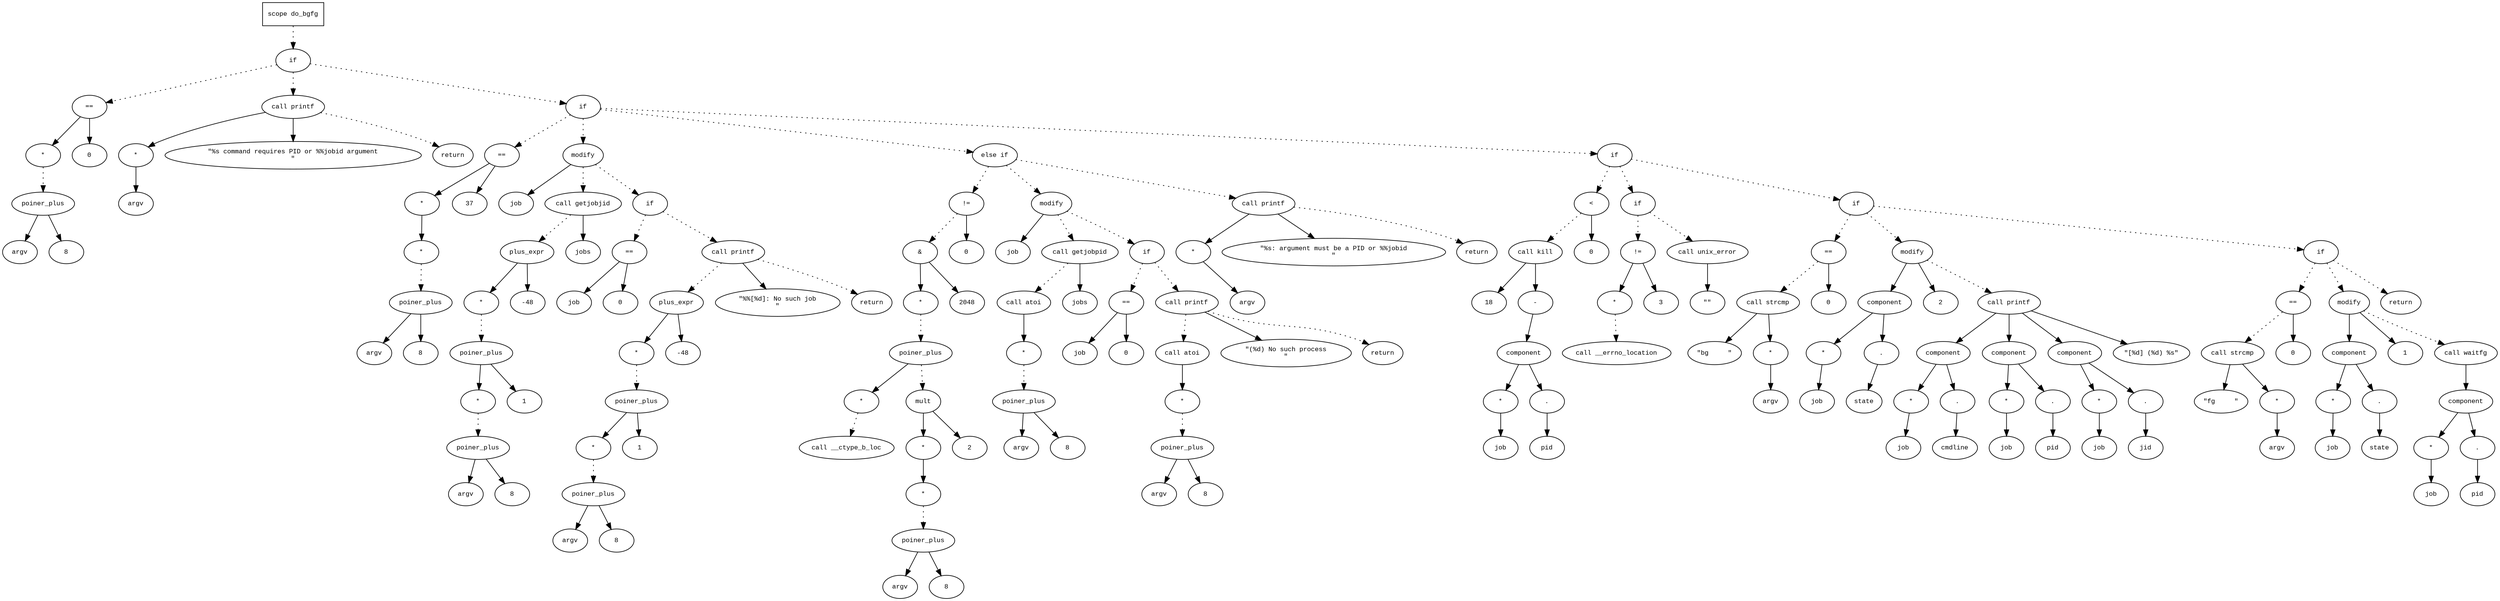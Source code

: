 digraph AST {
  graph [fontname="Times New Roman",fontsize=10];
  node  [fontname="Courier New",fontsize=10];
  edge  [fontname="Times New Roman",fontsize=10];

  node1 [label="scope do_bgfg",shape=box];
  node2 [label="if",shape=ellipse];
  node1 -> node2 [style=dotted];
  node3 [label="==",shape=ellipse];
  node4 [label="*",shape=ellipse];
  node5 [label="poiner_plus",shape=ellipse];
  node6 [label="argv",shape=ellipse];
  node5 -> node6;
  node7 [label="8",shape=ellipse];
  node5 -> node7;
  node4 -> node5 [style=dotted];
  node3 -> node4;
  node8 [label="0",shape=ellipse];
  node3 -> node8;
  node2 -> node3 [style=dotted];
  node9 [label="call printf",shape=ellipse];
  node10 [label="*",shape=ellipse];
  node11 [label="argv",shape=ellipse];
  node10 -> node11;
  node9 -> node10;
  node12 [label="\"%s command requires PID or %%jobid argument
\"",shape=ellipse];
  node9 -> node12;
  node2 -> node9 [style=dotted];
  node13 [label="return",shape=ellipse];
  node9 -> node13 [style=dotted];
  node14 [label="if",shape=ellipse];
  node2 -> node14 [style=dotted];
  node15 [label="==",shape=ellipse];
  node16 [label="*",shape=ellipse];
  node17 [label="*",shape=ellipse];
  node18 [label="poiner_plus",shape=ellipse];
  node19 [label="argv",shape=ellipse];
  node18 -> node19;
  node20 [label="8",shape=ellipse];
  node18 -> node20;
  node17 -> node18 [style=dotted];
  node16 -> node17;
  node15 -> node16;
  node21 [label="37",shape=ellipse];
  node15 -> node21;
  node14 -> node15 [style=dotted];
  node22 [label="modify",shape=ellipse];
  node23 [label="job",shape=ellipse];
  node22 -> node23;
  node24 [label="call getjobjid",shape=ellipse];
  node25 [label="plus_expr",shape=ellipse];
  node26 [label="*",shape=ellipse];
  node27 [label="poiner_plus",shape=ellipse];
  node28 [label="*",shape=ellipse];
  node29 [label="poiner_plus",shape=ellipse];
  node30 [label="argv",shape=ellipse];
  node29 -> node30;
  node31 [label="8",shape=ellipse];
  node29 -> node31;
  node28 -> node29 [style=dotted];
  node27 -> node28;
  node32 [label="1",shape=ellipse];
  node27 -> node32;
  node26 -> node27 [style=dotted];
  node25 -> node26;
  node33 [label="-48",shape=ellipse];
  node25 -> node33;
  node24 -> node25 [style=dotted];
  node34 [label="jobs",shape=ellipse];
  node24 -> node34;
  node22 -> node24 [style=dotted];
  node14 -> node22 [style=dotted];
  node35 [label="if",shape=ellipse];
  node22 -> node35 [style=dotted];
  node36 [label="==",shape=ellipse];
  node37 [label="job",shape=ellipse];
  node36 -> node37;
  node38 [label="0",shape=ellipse];
  node36 -> node38;
  node35 -> node36 [style=dotted];
  node39 [label="call printf",shape=ellipse];
  node40 [label="plus_expr",shape=ellipse];
  node41 [label="*",shape=ellipse];
  node42 [label="poiner_plus",shape=ellipse];
  node43 [label="*",shape=ellipse];
  node44 [label="poiner_plus",shape=ellipse];
  node45 [label="argv",shape=ellipse];
  node44 -> node45;
  node46 [label="8",shape=ellipse];
  node44 -> node46;
  node43 -> node44 [style=dotted];
  node42 -> node43;
  node47 [label="1",shape=ellipse];
  node42 -> node47;
  node41 -> node42 [style=dotted];
  node40 -> node41;
  node48 [label="-48",shape=ellipse];
  node40 -> node48;
  node39 -> node40 [style=dotted];
  node49 [label="\"%%[%d]: No such job
\"",shape=ellipse];
  node39 -> node49;
  node35 -> node39 [style=dotted];
  node50 [label="return",shape=ellipse];
  node39 -> node50 [style=dotted];
  node51 [label="else if",shape=ellipse];
  node14 -> node51 [style=dotted];
  node52 [label="!=",shape=ellipse];
  node53 [label="&",shape=ellipse];
  node54 [label="*",shape=ellipse];
  node55 [label="poiner_plus",shape=ellipse];
  node56 [label="*",shape=ellipse];
  node57 [label="call __ctype_b_loc",shape=ellipse];
  node56 -> node57 [style=dotted];
  node55 -> node56;
  node58 [label="mult",shape=ellipse];
  node59 [label="*",shape=ellipse];
  node60 [label="*",shape=ellipse];
  node61 [label="poiner_plus",shape=ellipse];
  node62 [label="argv",shape=ellipse];
  node61 -> node62;
  node63 [label="8",shape=ellipse];
  node61 -> node63;
  node60 -> node61 [style=dotted];
  node59 -> node60;
  node58 -> node59;
  node64 [label="2",shape=ellipse];
  node58 -> node64;
  node55 -> node58 [style=dotted];
  node54 -> node55 [style=dotted];
  node53 -> node54;
  node65 [label="2048",shape=ellipse];
  node53 -> node65;
  node52 -> node53 [style=dotted];
  node66 [label="0",shape=ellipse];
  node52 -> node66;
  node51 -> node52 [style=dotted];
  node67 [label="modify",shape=ellipse];
  node68 [label="job",shape=ellipse];
  node67 -> node68;
  node69 [label="call getjobpid",shape=ellipse];
  node70 [label="call atoi",shape=ellipse];
  node71 [label="*",shape=ellipse];
  node72 [label="poiner_plus",shape=ellipse];
  node73 [label="argv",shape=ellipse];
  node72 -> node73;
  node74 [label="8",shape=ellipse];
  node72 -> node74;
  node71 -> node72 [style=dotted];
  node70 -> node71;
  node69 -> node70 [style=dotted];
  node75 [label="jobs",shape=ellipse];
  node69 -> node75;
  node67 -> node69 [style=dotted];
  node51 -> node67 [style=dotted];
  node76 [label="if",shape=ellipse];
  node67 -> node76 [style=dotted];
  node77 [label="==",shape=ellipse];
  node78 [label="job",shape=ellipse];
  node77 -> node78;
  node79 [label="0",shape=ellipse];
  node77 -> node79;
  node76 -> node77 [style=dotted];
  node80 [label="call printf",shape=ellipse];
  node81 [label="call atoi",shape=ellipse];
  node82 [label="*",shape=ellipse];
  node83 [label="poiner_plus",shape=ellipse];
  node84 [label="argv",shape=ellipse];
  node83 -> node84;
  node85 [label="8",shape=ellipse];
  node83 -> node85;
  node82 -> node83 [style=dotted];
  node81 -> node82;
  node80 -> node81 [style=dotted];
  node86 [label="\"(%d) No such process
\"",shape=ellipse];
  node80 -> node86;
  node76 -> node80 [style=dotted];
  node87 [label="return",shape=ellipse];
  node80 -> node87 [style=dotted];
  node88 [label="call printf",shape=ellipse];
  node89 [label="*",shape=ellipse];
  node90 [label="argv",shape=ellipse];
  node89 -> node90;
  node88 -> node89;
  node91 [label="\"%s: argument must be a PID or %%jobid
\"",shape=ellipse];
  node88 -> node91;
  node51 -> node88 [style=dotted];
  node92 [label="return",shape=ellipse];
  node88 -> node92 [style=dotted];
  node93 [label="if",shape=ellipse];
  node14 -> node93 [style=dotted];
  node94 [label="<",shape=ellipse];
  node95 [label="call kill",shape=ellipse];
  node96 [label="18",shape=ellipse];
  node95 -> node96;
  node97 [label="-",shape=ellipse];
  node98 [label="component",shape=ellipse];
  node97 -> node98;
  node99 [label="*",shape=ellipse];
  node100 [label="job",shape=ellipse];
  node99 -> node100;
  node98 -> node99;
  node101 [label=".",shape=ellipse];
  node98 -> node101;
  node102 [label="pid",shape=ellipse];
  node101 -> node102;
  node95 -> node97;
  node94 -> node95 [style=dotted];
  node103 [label="0",shape=ellipse];
  node94 -> node103;
  node93 -> node94 [style=dotted];
  node104 [label="if",shape=ellipse];
  node93 -> node104 [style=dotted];
  node105 [label="!=",shape=ellipse];
  node106 [label="*",shape=ellipse];
  node107 [label="call __errno_location",shape=ellipse];
  node106 -> node107 [style=dotted];
  node105 -> node106;
  node108 [label="3",shape=ellipse];
  node105 -> node108;
  node104 -> node105 [style=dotted];
  node109 [label="call unix_error",shape=ellipse];
  node110 [label="\"\"",shape=ellipse];
  node109 -> node110;
  node104 -> node109 [style=dotted];
  node111 [label="if",shape=ellipse];
  node93 -> node111 [style=dotted];
  node112 [label="==",shape=ellipse];
  node113 [label="call strcmp",shape=ellipse];
  node114 [label="\"bg     \"",shape=ellipse];
  node113 -> node114;
  node115 [label="*",shape=ellipse];
  node116 [label="argv",shape=ellipse];
  node115 -> node116;
  node113 -> node115;
  node112 -> node113 [style=dotted];
  node117 [label="0",shape=ellipse];
  node112 -> node117;
  node111 -> node112 [style=dotted];
  node118 [label="modify",shape=ellipse];
  node119 [label="component",shape=ellipse];
  node118 -> node119;
  node120 [label="*",shape=ellipse];
  node121 [label="job",shape=ellipse];
  node120 -> node121;
  node119 -> node120;
  node122 [label=".",shape=ellipse];
  node119 -> node122;
  node123 [label="state",shape=ellipse];
  node122 -> node123;
  node124 [label="2",shape=ellipse];
  node118 -> node124;
  node111 -> node118 [style=dotted];
  node125 [label="call printf",shape=ellipse];
  node126 [label="component",shape=ellipse];
  node125 -> node126;
  node127 [label="*",shape=ellipse];
  node128 [label="job",shape=ellipse];
  node127 -> node128;
  node126 -> node127;
  node129 [label=".",shape=ellipse];
  node126 -> node129;
  node130 [label="cmdline",shape=ellipse];
  node129 -> node130;
  node131 [label="component",shape=ellipse];
  node125 -> node131;
  node132 [label="*",shape=ellipse];
  node133 [label="job",shape=ellipse];
  node132 -> node133;
  node131 -> node132;
  node134 [label=".",shape=ellipse];
  node131 -> node134;
  node135 [label="pid",shape=ellipse];
  node134 -> node135;
  node136 [label="component",shape=ellipse];
  node125 -> node136;
  node137 [label="*",shape=ellipse];
  node138 [label="job",shape=ellipse];
  node137 -> node138;
  node136 -> node137;
  node139 [label=".",shape=ellipse];
  node136 -> node139;
  node140 [label="jid",shape=ellipse];
  node139 -> node140;
  node141 [label="\"[%d] (%d) %s\"",shape=ellipse];
  node125 -> node141;
  node118 -> node125 [style=dotted];
  node142 [label="if",shape=ellipse];
  node111 -> node142 [style=dotted];
  node143 [label="==",shape=ellipse];
  node144 [label="call strcmp",shape=ellipse];
  node145 [label="\"fg     \"",shape=ellipse];
  node144 -> node145;
  node146 [label="*",shape=ellipse];
  node147 [label="argv",shape=ellipse];
  node146 -> node147;
  node144 -> node146;
  node143 -> node144 [style=dotted];
  node148 [label="0",shape=ellipse];
  node143 -> node148;
  node142 -> node143 [style=dotted];
  node149 [label="modify",shape=ellipse];
  node150 [label="component",shape=ellipse];
  node149 -> node150;
  node151 [label="*",shape=ellipse];
  node152 [label="job",shape=ellipse];
  node151 -> node152;
  node150 -> node151;
  node153 [label=".",shape=ellipse];
  node150 -> node153;
  node154 [label="state",shape=ellipse];
  node153 -> node154;
  node155 [label="1",shape=ellipse];
  node149 -> node155;
  node142 -> node149 [style=dotted];
  node156 [label="call waitfg",shape=ellipse];
  node157 [label="component",shape=ellipse];
  node156 -> node157;
  node158 [label="*",shape=ellipse];
  node159 [label="job",shape=ellipse];
  node158 -> node159;
  node157 -> node158;
  node160 [label=".",shape=ellipse];
  node157 -> node160;
  node161 [label="pid",shape=ellipse];
  node160 -> node161;
  node149 -> node156 [style=dotted];
  node162 [label="return",shape=ellipse];
  node142 -> node162 [style=dotted];
} 